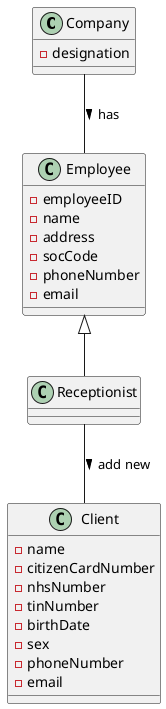@startuml
'https://plantuml.com/sequence-diagram

Company -- Employee :> has
Employee <|-- Receptionist
Receptionist -- Client :> add new

class Client{
-name
-citizenCardNumber
-nhsNumber
-tinNumber
-birthDate
-sex
-phoneNumber
-email
}

class Employee{
-employeeID
-name
-address
-socCode
-phoneNumber
-email
}

class Company{
-designation
}
@enduml